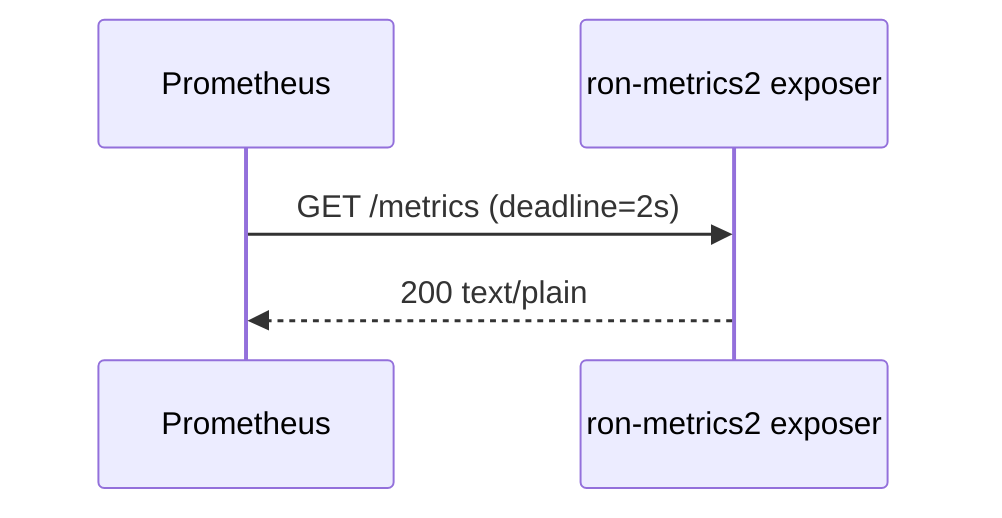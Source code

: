 sequenceDiagram
  participant P as Prometheus
  participant E as ron-metrics2 exposer
  P->>E: GET /metrics (deadline=2s)
  E-->>P: 200 text/plain